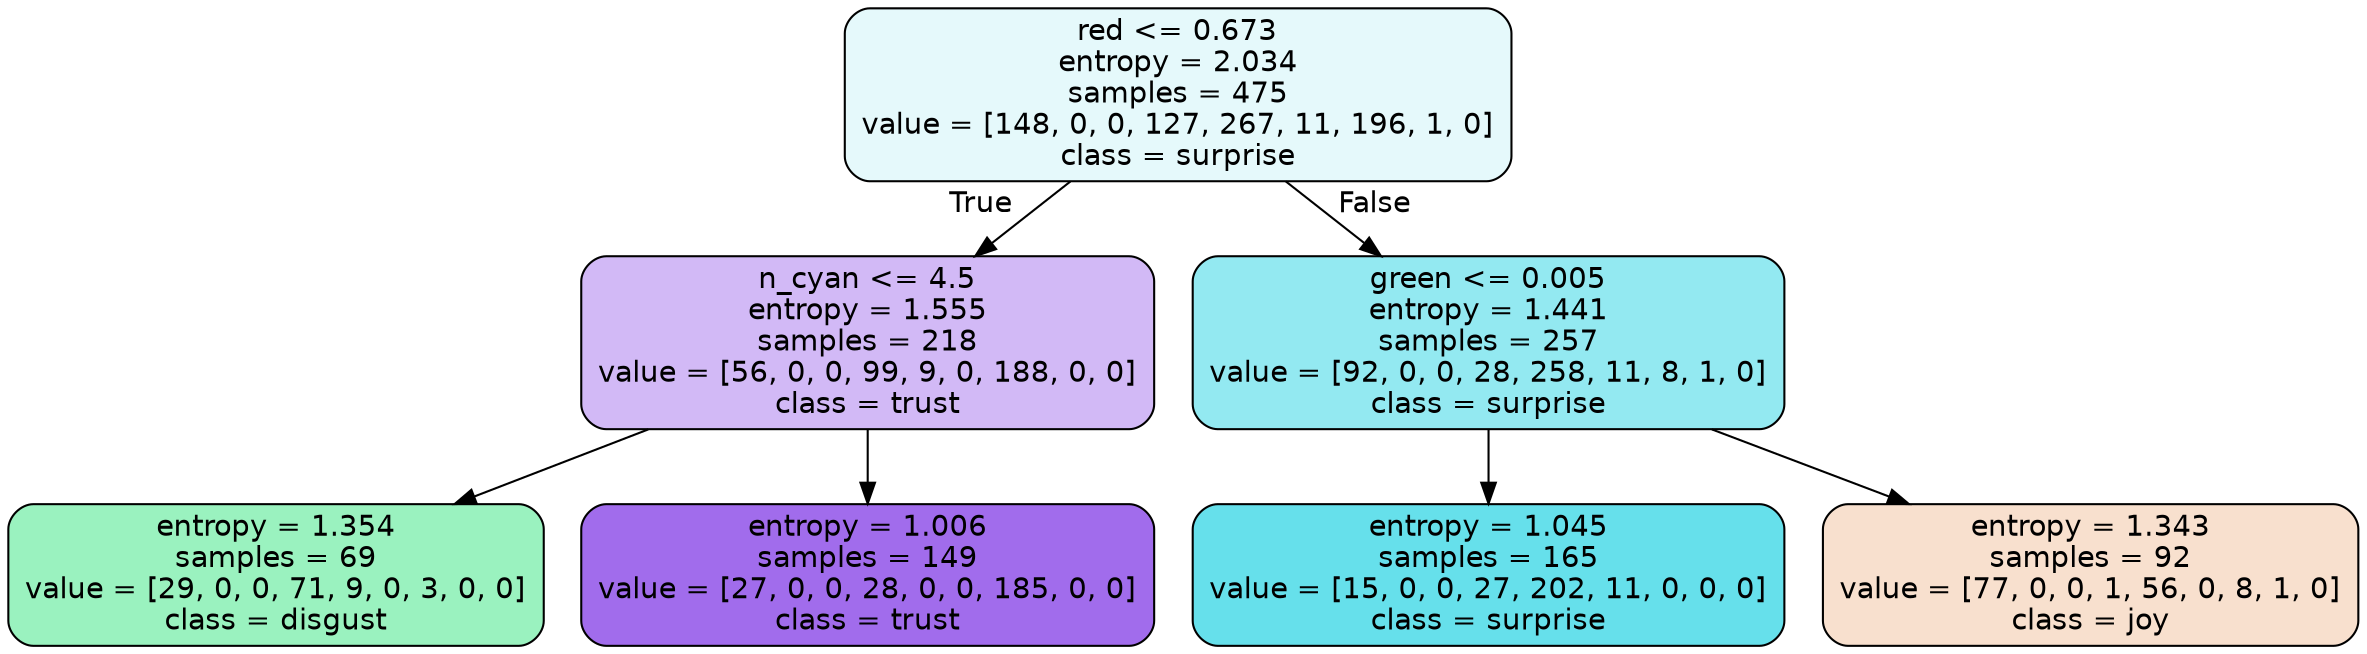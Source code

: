 digraph Tree {
node [shape=box, style="filled, rounded", color="black", fontname=helvetica] ;
edge [fontname=helvetica] ;
0 [label="red <= 0.673\nentropy = 2.034\nsamples = 475\nvalue = [148, 0, 0, 127, 267, 11, 196, 1, 0]\nclass = surprise", fillcolor="#39d7e521"] ;
1 [label="n_cyan <= 4.5\nentropy = 1.555\nsamples = 218\nvalue = [56, 0, 0, 99, 9, 0, 188, 0, 0]\nclass = trust", fillcolor="#8139e55a"] ;
0 -> 1 [labeldistance=2.5, labelangle=45, headlabel="True"] ;
2 [label="entropy = 1.354\nsamples = 69\nvalue = [29, 0, 0, 71, 9, 0, 3, 0, 0]\nclass = disgust", fillcolor="#39e58181"] ;
1 -> 2 ;
3 [label="entropy = 1.006\nsamples = 149\nvalue = [27, 0, 0, 28, 0, 0, 185, 0, 0]\nclass = trust", fillcolor="#8139e5bd"] ;
1 -> 3 ;
4 [label="green <= 0.005\nentropy = 1.441\nsamples = 257\nvalue = [92, 0, 0, 28, 258, 11, 8, 1, 0]\nclass = surprise", fillcolor="#39d7e58a"] ;
0 -> 4 [labeldistance=2.5, labelangle=-45, headlabel="False"] ;
5 [label="entropy = 1.045\nsamples = 165\nvalue = [15, 0, 0, 27, 202, 11, 0, 0, 0]\nclass = surprise", fillcolor="#39d7e5c4"] ;
4 -> 5 ;
6 [label="entropy = 1.343\nsamples = 92\nvalue = [77, 0, 0, 1, 56, 0, 8, 1, 0]\nclass = joy", fillcolor="#e581393e"] ;
4 -> 6 ;
}